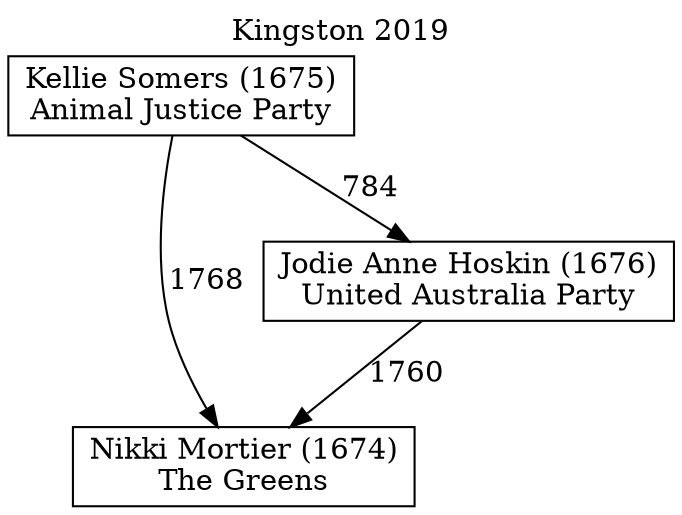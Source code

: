 // House preference flow
digraph "Nikki Mortier (1674)_Kingston_2019" {
	graph [label="Kingston 2019" labelloc=t mclimit=10]
	node [shape=box]
	"Nikki Mortier (1674)" [label="Nikki Mortier (1674)
The Greens"]
	"Jodie Anne Hoskin (1676)" [label="Jodie Anne Hoskin (1676)
United Australia Party"]
	"Kellie Somers (1675)" [label="Kellie Somers (1675)
Animal Justice Party"]
	"Nikki Mortier (1674)" [label="Nikki Mortier (1674)
The Greens"]
	"Kellie Somers (1675)" [label="Kellie Somers (1675)
Animal Justice Party"]
	"Kellie Somers (1675)" [label="Kellie Somers (1675)
Animal Justice Party"]
	"Jodie Anne Hoskin (1676)" [label="Jodie Anne Hoskin (1676)
United Australia Party"]
	"Kellie Somers (1675)" [label="Kellie Somers (1675)
Animal Justice Party"]
	"Kellie Somers (1675)" [label="Kellie Somers (1675)
Animal Justice Party"]
	"Jodie Anne Hoskin (1676)" -> "Nikki Mortier (1674)" [label=1760]
	"Kellie Somers (1675)" -> "Jodie Anne Hoskin (1676)" [label=784]
	"Kellie Somers (1675)" -> "Nikki Mortier (1674)" [label=1768]
}
